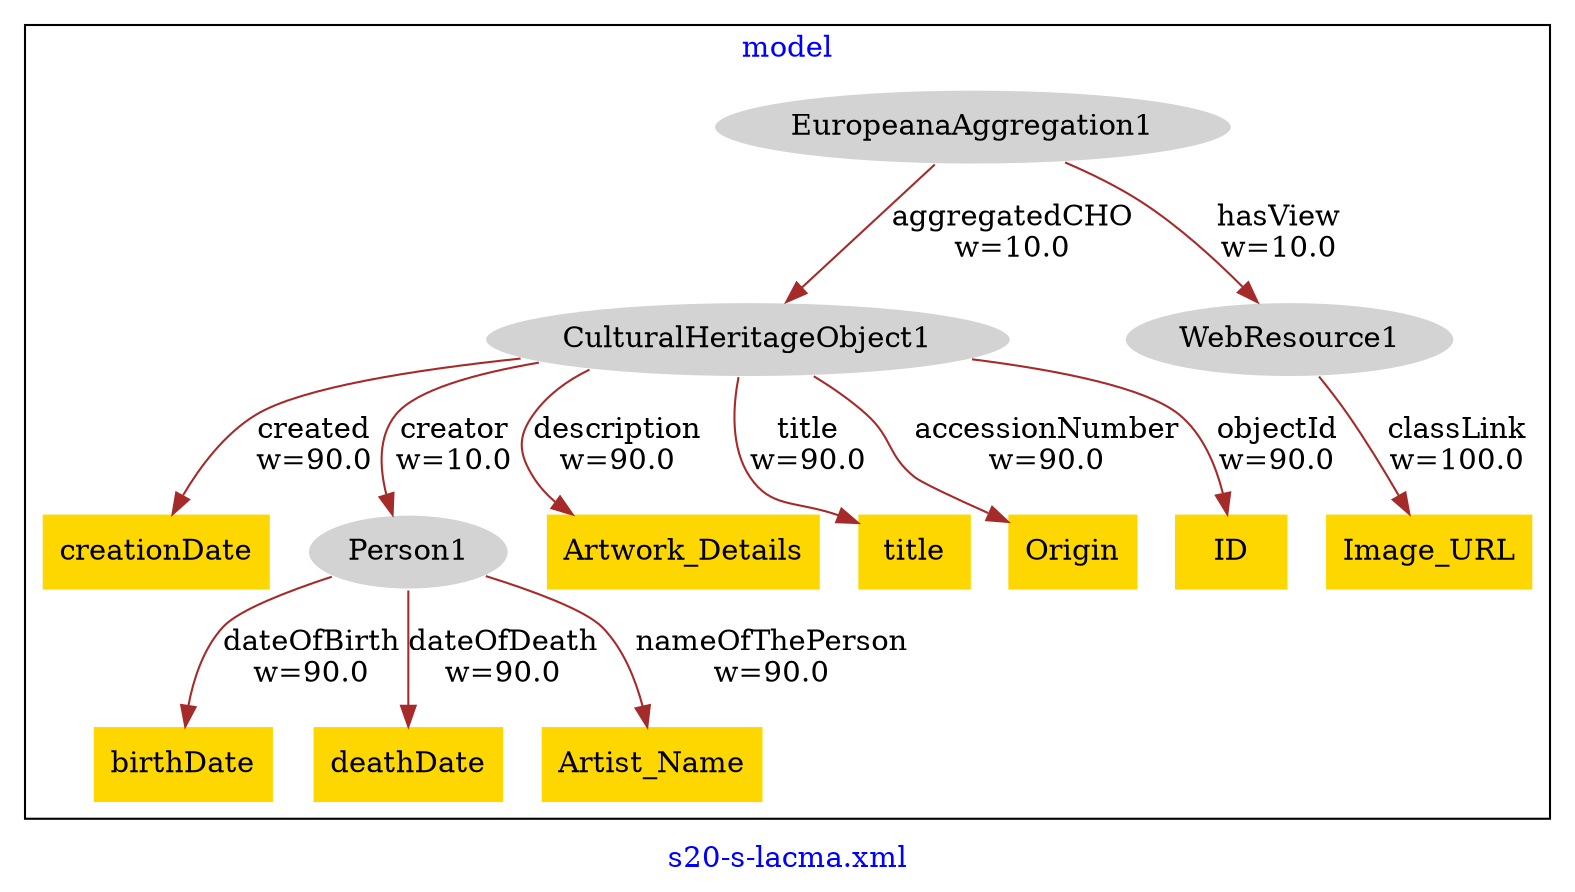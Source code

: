digraph n0 {
fontcolor="blue"
remincross="true"
label="s20-s-lacma.xml"
subgraph cluster {
label="model"
n2[style="filled",color="white",fillcolor="lightgray",label="CulturalHeritageObject1\n"];
n3[shape="plaintext",style="filled",fillcolor="gold",label="creationDate\n"];
n4[style="filled",color="white",fillcolor="lightgray",label="Person1\n"];
n5[shape="plaintext",style="filled",fillcolor="gold",label="Artwork_Details\n"];
n6[shape="plaintext",style="filled",fillcolor="gold",label="title\n"];
n7[shape="plaintext",style="filled",fillcolor="gold",label="Origin\n"];
n8[shape="plaintext",style="filled",fillcolor="gold",label="ID\n"];
n9[shape="plaintext",style="filled",fillcolor="gold",label="birthDate\n"];
n10[shape="plaintext",style="filled",fillcolor="gold",label="deathDate\n"];
n11[shape="plaintext",style="filled",fillcolor="gold",label="Artist_Name\n"];
n12[style="filled",color="white",fillcolor="lightgray",label="EuropeanaAggregation1\n"];
n13[style="filled",color="white",fillcolor="lightgray",label="WebResource1\n"];
n14[shape="plaintext",style="filled",fillcolor="gold",label="Image_URL\n"];
}
n2 -> n3[color="brown",fontcolor="black",label="created\nw=90.0"]
n2 -> n4[color="brown",fontcolor="black",label="creator\nw=10.0"]
n2 -> n5[color="brown",fontcolor="black",label="description\nw=90.0"]
n2 -> n6[color="brown",fontcolor="black",label="title\nw=90.0"]
n2 -> n7[color="brown",fontcolor="black",label="accessionNumber\nw=90.0"]
n2 -> n8[color="brown",fontcolor="black",label="objectId\nw=90.0"]
n4 -> n9[color="brown",fontcolor="black",label="dateOfBirth\nw=90.0"]
n4 -> n10[color="brown",fontcolor="black",label="dateOfDeath\nw=90.0"]
n4 -> n11[color="brown",fontcolor="black",label="nameOfThePerson\nw=90.0"]
n12 -> n2[color="brown",fontcolor="black",label="aggregatedCHO\nw=10.0"]
n12 -> n13[color="brown",fontcolor="black",label="hasView\nw=10.0"]
n13 -> n14[color="brown",fontcolor="black",label="classLink\nw=100.0"]
}
